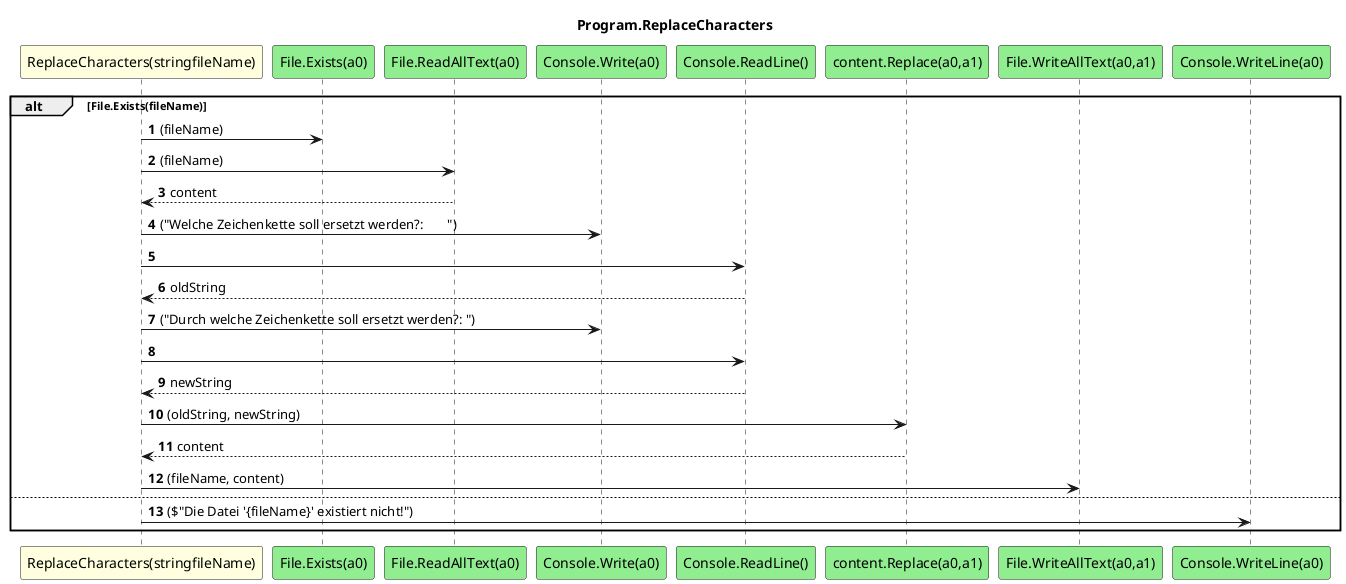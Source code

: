 @startuml Program.ReplaceCharacters
title Program.ReplaceCharacters
participant "ReplaceCharacters(stringfileName)" as ReplaceCharacters_p0 #LightYellow
participant "File.Exists(a0)" as File_Exists_a0 #LightGreen
participant "File.ReadAllText(a0)" as File_ReadAllText_a0 #LightGreen
participant "Console.Write(a0)" as Console_Write_a0 #LightGreen
participant "Console.ReadLine()" as Console_ReadLine #LightGreen
participant "content.Replace(a0,a1)" as content_Replace_a0_a1 #LightGreen
participant "File.WriteAllText(a0,a1)" as File_WriteAllText_a0_a1 #LightGreen
participant "Console.WriteLine(a0)" as Console_WriteLine_a0 #LightGreen
autonumber
alt File.Exists(fileName)
    ReplaceCharacters_p0 -> File_Exists_a0 : (fileName)
    ReplaceCharacters_p0 -> File_ReadAllText_a0 : (fileName)
    File_ReadAllText_a0 --> ReplaceCharacters_p0 : content
    ReplaceCharacters_p0 -> Console_Write_a0 : ("Welche Zeichenkette soll ersetzt werden?:       ")
    ReplaceCharacters_p0 -> Console_ReadLine
    Console_ReadLine --> ReplaceCharacters_p0 : oldString
    ReplaceCharacters_p0 -> Console_Write_a0 : ("Durch welche Zeichenkette soll ersetzt werden?: ")
    ReplaceCharacters_p0 -> Console_ReadLine
    Console_ReadLine --> ReplaceCharacters_p0 : newString
    ReplaceCharacters_p0 -> content_Replace_a0_a1 : (oldString, newString)
    content_Replace_a0_a1 --> ReplaceCharacters_p0 : content
    ReplaceCharacters_p0 -> File_WriteAllText_a0_a1 : (fileName, content)
    else
        ReplaceCharacters_p0 -> Console_WriteLine_a0 : ($"Die Datei '{fileName}' existiert nicht!")
end
@enduml
